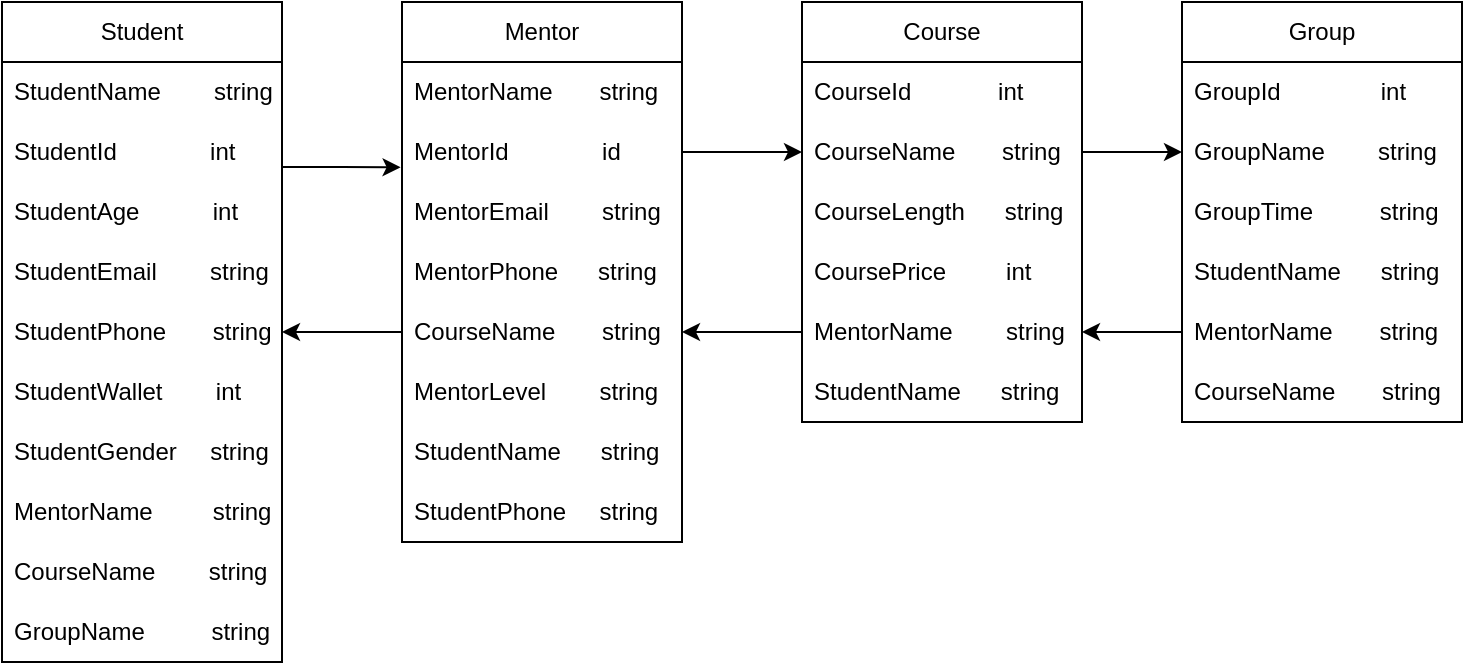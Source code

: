 <mxfile version="21.6.6" type="github">
  <diagram name="Страница 1" id="6XP_VJZJF44IaDXwyHIo">
    <mxGraphModel dx="794" dy="456" grid="1" gridSize="10" guides="1" tooltips="1" connect="1" arrows="1" fold="1" page="1" pageScale="1" pageWidth="827" pageHeight="1169" math="0" shadow="0">
      <root>
        <mxCell id="0" />
        <mxCell id="1" parent="0" />
        <mxCell id="yS0NJt4ejtjzOcQK37gy-36" style="edgeStyle=orthogonalEdgeStyle;rounded=0;orthogonalLoop=1;jettySize=auto;html=1;exitX=1;exitY=0.25;exitDx=0;exitDy=0;entryX=-0.005;entryY=-0.244;entryDx=0;entryDy=0;entryPerimeter=0;" edge="1" parent="1" source="yS0NJt4ejtjzOcQK37gy-1" target="yS0NJt4ejtjzOcQK37gy-15">
          <mxGeometry relative="1" as="geometry" />
        </mxCell>
        <mxCell id="yS0NJt4ejtjzOcQK37gy-1" value="Student" style="swimlane;fontStyle=0;childLayout=stackLayout;horizontal=1;startSize=30;horizontalStack=0;resizeParent=1;resizeParentMax=0;resizeLast=0;collapsible=1;marginBottom=0;whiteSpace=wrap;html=1;" vertex="1" parent="1">
          <mxGeometry x="80" y="80" width="140" height="330" as="geometry" />
        </mxCell>
        <mxCell id="yS0NJt4ejtjzOcQK37gy-2" value="StudentName&amp;nbsp; &amp;nbsp; &amp;nbsp; &amp;nbsp; string" style="text;strokeColor=none;fillColor=none;align=left;verticalAlign=middle;spacingLeft=4;spacingRight=4;overflow=hidden;points=[[0,0.5],[1,0.5]];portConstraint=eastwest;rotatable=0;whiteSpace=wrap;html=1;" vertex="1" parent="yS0NJt4ejtjzOcQK37gy-1">
          <mxGeometry y="30" width="140" height="30" as="geometry" />
        </mxCell>
        <mxCell id="yS0NJt4ejtjzOcQK37gy-7" value="StudentId&amp;nbsp; &amp;nbsp; &amp;nbsp; &amp;nbsp; &amp;nbsp; &amp;nbsp; &amp;nbsp; int" style="text;strokeColor=none;fillColor=none;align=left;verticalAlign=middle;spacingLeft=4;spacingRight=4;overflow=hidden;points=[[0,0.5],[1,0.5]];portConstraint=eastwest;rotatable=0;whiteSpace=wrap;html=1;" vertex="1" parent="yS0NJt4ejtjzOcQK37gy-1">
          <mxGeometry y="60" width="140" height="30" as="geometry" />
        </mxCell>
        <mxCell id="yS0NJt4ejtjzOcQK37gy-3" value="StudentAge&amp;nbsp; &amp;nbsp; &amp;nbsp; &amp;nbsp; &amp;nbsp; &amp;nbsp;int" style="text;strokeColor=none;fillColor=none;align=left;verticalAlign=middle;spacingLeft=4;spacingRight=4;overflow=hidden;points=[[0,0.5],[1,0.5]];portConstraint=eastwest;rotatable=0;whiteSpace=wrap;html=1;" vertex="1" parent="yS0NJt4ejtjzOcQK37gy-1">
          <mxGeometry y="90" width="140" height="30" as="geometry" />
        </mxCell>
        <mxCell id="yS0NJt4ejtjzOcQK37gy-4" value="StudentEmail&amp;nbsp; &amp;nbsp; &amp;nbsp; &amp;nbsp; string" style="text;strokeColor=none;fillColor=none;align=left;verticalAlign=middle;spacingLeft=4;spacingRight=4;overflow=hidden;points=[[0,0.5],[1,0.5]];portConstraint=eastwest;rotatable=0;whiteSpace=wrap;html=1;" vertex="1" parent="yS0NJt4ejtjzOcQK37gy-1">
          <mxGeometry y="120" width="140" height="30" as="geometry" />
        </mxCell>
        <mxCell id="yS0NJt4ejtjzOcQK37gy-5" value="StudentPhone&amp;nbsp; &amp;nbsp; &amp;nbsp; &amp;nbsp;string" style="text;strokeColor=none;fillColor=none;align=left;verticalAlign=middle;spacingLeft=4;spacingRight=4;overflow=hidden;points=[[0,0.5],[1,0.5]];portConstraint=eastwest;rotatable=0;whiteSpace=wrap;html=1;" vertex="1" parent="yS0NJt4ejtjzOcQK37gy-1">
          <mxGeometry y="150" width="140" height="30" as="geometry" />
        </mxCell>
        <mxCell id="yS0NJt4ejtjzOcQK37gy-6" value="StudentWallet&amp;nbsp; &amp;nbsp; &amp;nbsp; &amp;nbsp; int" style="text;strokeColor=none;fillColor=none;align=left;verticalAlign=middle;spacingLeft=4;spacingRight=4;overflow=hidden;points=[[0,0.5],[1,0.5]];portConstraint=eastwest;rotatable=0;whiteSpace=wrap;html=1;" vertex="1" parent="yS0NJt4ejtjzOcQK37gy-1">
          <mxGeometry y="180" width="140" height="30" as="geometry" />
        </mxCell>
        <mxCell id="yS0NJt4ejtjzOcQK37gy-8" value="StudentGender&amp;nbsp; &amp;nbsp; &amp;nbsp;string" style="text;strokeColor=none;fillColor=none;align=left;verticalAlign=middle;spacingLeft=4;spacingRight=4;overflow=hidden;points=[[0,0.5],[1,0.5]];portConstraint=eastwest;rotatable=0;whiteSpace=wrap;html=1;" vertex="1" parent="yS0NJt4ejtjzOcQK37gy-1">
          <mxGeometry y="210" width="140" height="30" as="geometry" />
        </mxCell>
        <mxCell id="yS0NJt4ejtjzOcQK37gy-9" value="MentorName&amp;nbsp; &amp;nbsp; &amp;nbsp; &amp;nbsp; &amp;nbsp;string" style="text;strokeColor=none;fillColor=none;align=left;verticalAlign=middle;spacingLeft=4;spacingRight=4;overflow=hidden;points=[[0,0.5],[1,0.5]];portConstraint=eastwest;rotatable=0;whiteSpace=wrap;html=1;" vertex="1" parent="yS0NJt4ejtjzOcQK37gy-1">
          <mxGeometry y="240" width="140" height="30" as="geometry" />
        </mxCell>
        <mxCell id="yS0NJt4ejtjzOcQK37gy-10" value="CourseName&amp;nbsp; &amp;nbsp; &amp;nbsp; &amp;nbsp; string" style="text;strokeColor=none;fillColor=none;align=left;verticalAlign=middle;spacingLeft=4;spacingRight=4;overflow=hidden;points=[[0,0.5],[1,0.5]];portConstraint=eastwest;rotatable=0;whiteSpace=wrap;html=1;" vertex="1" parent="yS0NJt4ejtjzOcQK37gy-1">
          <mxGeometry y="270" width="140" height="30" as="geometry" />
        </mxCell>
        <mxCell id="yS0NJt4ejtjzOcQK37gy-11" value="GroupName&amp;nbsp; &amp;nbsp; &amp;nbsp; &amp;nbsp; &amp;nbsp; string" style="text;strokeColor=none;fillColor=none;align=left;verticalAlign=middle;spacingLeft=4;spacingRight=4;overflow=hidden;points=[[0,0.5],[1,0.5]];portConstraint=eastwest;rotatable=0;whiteSpace=wrap;html=1;" vertex="1" parent="yS0NJt4ejtjzOcQK37gy-1">
          <mxGeometry y="300" width="140" height="30" as="geometry" />
        </mxCell>
        <mxCell id="yS0NJt4ejtjzOcQK37gy-12" value="Mentor" style="swimlane;fontStyle=0;childLayout=stackLayout;horizontal=1;startSize=30;horizontalStack=0;resizeParent=1;resizeParentMax=0;resizeLast=0;collapsible=1;marginBottom=0;whiteSpace=wrap;html=1;" vertex="1" parent="1">
          <mxGeometry x="280" y="80" width="140" height="270" as="geometry" />
        </mxCell>
        <mxCell id="yS0NJt4ejtjzOcQK37gy-13" value="MentorName&amp;nbsp; &amp;nbsp; &amp;nbsp; &amp;nbsp;string" style="text;strokeColor=none;fillColor=none;align=left;verticalAlign=middle;spacingLeft=4;spacingRight=4;overflow=hidden;points=[[0,0.5],[1,0.5]];portConstraint=eastwest;rotatable=0;whiteSpace=wrap;html=1;" vertex="1" parent="yS0NJt4ejtjzOcQK37gy-12">
          <mxGeometry y="30" width="140" height="30" as="geometry" />
        </mxCell>
        <mxCell id="yS0NJt4ejtjzOcQK37gy-14" value="MentorId&amp;nbsp; &amp;nbsp; &amp;nbsp; &amp;nbsp; &amp;nbsp; &amp;nbsp; &amp;nbsp; id" style="text;strokeColor=none;fillColor=none;align=left;verticalAlign=middle;spacingLeft=4;spacingRight=4;overflow=hidden;points=[[0,0.5],[1,0.5]];portConstraint=eastwest;rotatable=0;whiteSpace=wrap;html=1;" vertex="1" parent="yS0NJt4ejtjzOcQK37gy-12">
          <mxGeometry y="60" width="140" height="30" as="geometry" />
        </mxCell>
        <mxCell id="yS0NJt4ejtjzOcQK37gy-15" value="MentorEmail&amp;nbsp; &amp;nbsp; &amp;nbsp; &amp;nbsp; string" style="text;strokeColor=none;fillColor=none;align=left;verticalAlign=middle;spacingLeft=4;spacingRight=4;overflow=hidden;points=[[0,0.5],[1,0.5]];portConstraint=eastwest;rotatable=0;whiteSpace=wrap;html=1;" vertex="1" parent="yS0NJt4ejtjzOcQK37gy-12">
          <mxGeometry y="90" width="140" height="30" as="geometry" />
        </mxCell>
        <mxCell id="yS0NJt4ejtjzOcQK37gy-16" value="MentorPhone&amp;nbsp; &amp;nbsp; &amp;nbsp; string" style="text;strokeColor=none;fillColor=none;align=left;verticalAlign=middle;spacingLeft=4;spacingRight=4;overflow=hidden;points=[[0,0.5],[1,0.5]];portConstraint=eastwest;rotatable=0;whiteSpace=wrap;html=1;" vertex="1" parent="yS0NJt4ejtjzOcQK37gy-12">
          <mxGeometry y="120" width="140" height="30" as="geometry" />
        </mxCell>
        <mxCell id="yS0NJt4ejtjzOcQK37gy-17" value="CourseName&amp;nbsp; &amp;nbsp; &amp;nbsp; &amp;nbsp;string" style="text;strokeColor=none;fillColor=none;align=left;verticalAlign=middle;spacingLeft=4;spacingRight=4;overflow=hidden;points=[[0,0.5],[1,0.5]];portConstraint=eastwest;rotatable=0;whiteSpace=wrap;html=1;" vertex="1" parent="yS0NJt4ejtjzOcQK37gy-12">
          <mxGeometry y="150" width="140" height="30" as="geometry" />
        </mxCell>
        <mxCell id="yS0NJt4ejtjzOcQK37gy-18" value="MentorLevel&amp;nbsp; &amp;nbsp; &amp;nbsp; &amp;nbsp; string" style="text;strokeColor=none;fillColor=none;align=left;verticalAlign=middle;spacingLeft=4;spacingRight=4;overflow=hidden;points=[[0,0.5],[1,0.5]];portConstraint=eastwest;rotatable=0;whiteSpace=wrap;html=1;" vertex="1" parent="yS0NJt4ejtjzOcQK37gy-12">
          <mxGeometry y="180" width="140" height="30" as="geometry" />
        </mxCell>
        <mxCell id="yS0NJt4ejtjzOcQK37gy-19" value="StudentName&amp;nbsp; &amp;nbsp; &amp;nbsp; string" style="text;strokeColor=none;fillColor=none;align=left;verticalAlign=middle;spacingLeft=4;spacingRight=4;overflow=hidden;points=[[0,0.5],[1,0.5]];portConstraint=eastwest;rotatable=0;whiteSpace=wrap;html=1;" vertex="1" parent="yS0NJt4ejtjzOcQK37gy-12">
          <mxGeometry y="210" width="140" height="30" as="geometry" />
        </mxCell>
        <mxCell id="yS0NJt4ejtjzOcQK37gy-20" value="StudentPhone&amp;nbsp; &amp;nbsp; &amp;nbsp;string" style="text;strokeColor=none;fillColor=none;align=left;verticalAlign=middle;spacingLeft=4;spacingRight=4;overflow=hidden;points=[[0,0.5],[1,0.5]];portConstraint=eastwest;rotatable=0;whiteSpace=wrap;html=1;" vertex="1" parent="yS0NJt4ejtjzOcQK37gy-12">
          <mxGeometry y="240" width="140" height="30" as="geometry" />
        </mxCell>
        <mxCell id="yS0NJt4ejtjzOcQK37gy-21" value="Course" style="swimlane;fontStyle=0;childLayout=stackLayout;horizontal=1;startSize=30;horizontalStack=0;resizeParent=1;resizeParentMax=0;resizeLast=0;collapsible=1;marginBottom=0;whiteSpace=wrap;html=1;" vertex="1" parent="1">
          <mxGeometry x="480" y="80" width="140" height="210" as="geometry" />
        </mxCell>
        <mxCell id="yS0NJt4ejtjzOcQK37gy-22" value="CourseId&amp;nbsp; &amp;nbsp; &amp;nbsp; &amp;nbsp; &amp;nbsp; &amp;nbsp; &amp;nbsp;int" style="text;strokeColor=none;fillColor=none;align=left;verticalAlign=middle;spacingLeft=4;spacingRight=4;overflow=hidden;points=[[0,0.5],[1,0.5]];portConstraint=eastwest;rotatable=0;whiteSpace=wrap;html=1;" vertex="1" parent="yS0NJt4ejtjzOcQK37gy-21">
          <mxGeometry y="30" width="140" height="30" as="geometry" />
        </mxCell>
        <mxCell id="yS0NJt4ejtjzOcQK37gy-23" value="CourseName&amp;nbsp; &amp;nbsp; &amp;nbsp; &amp;nbsp;string" style="text;strokeColor=none;fillColor=none;align=left;verticalAlign=middle;spacingLeft=4;spacingRight=4;overflow=hidden;points=[[0,0.5],[1,0.5]];portConstraint=eastwest;rotatable=0;whiteSpace=wrap;html=1;" vertex="1" parent="yS0NJt4ejtjzOcQK37gy-21">
          <mxGeometry y="60" width="140" height="30" as="geometry" />
        </mxCell>
        <mxCell id="yS0NJt4ejtjzOcQK37gy-24" value="CourseLength&amp;nbsp; &amp;nbsp; &amp;nbsp; string" style="text;strokeColor=none;fillColor=none;align=left;verticalAlign=middle;spacingLeft=4;spacingRight=4;overflow=hidden;points=[[0,0.5],[1,0.5]];portConstraint=eastwest;rotatable=0;whiteSpace=wrap;html=1;" vertex="1" parent="yS0NJt4ejtjzOcQK37gy-21">
          <mxGeometry y="90" width="140" height="30" as="geometry" />
        </mxCell>
        <mxCell id="yS0NJt4ejtjzOcQK37gy-25" value="CoursePrice&amp;nbsp; &amp;nbsp; &amp;nbsp; &amp;nbsp; &amp;nbsp;int" style="text;strokeColor=none;fillColor=none;align=left;verticalAlign=middle;spacingLeft=4;spacingRight=4;overflow=hidden;points=[[0,0.5],[1,0.5]];portConstraint=eastwest;rotatable=0;whiteSpace=wrap;html=1;" vertex="1" parent="yS0NJt4ejtjzOcQK37gy-21">
          <mxGeometry y="120" width="140" height="30" as="geometry" />
        </mxCell>
        <mxCell id="yS0NJt4ejtjzOcQK37gy-26" value="MentorName&amp;nbsp; &amp;nbsp; &amp;nbsp; &amp;nbsp; string" style="text;strokeColor=none;fillColor=none;align=left;verticalAlign=middle;spacingLeft=4;spacingRight=4;overflow=hidden;points=[[0,0.5],[1,0.5]];portConstraint=eastwest;rotatable=0;whiteSpace=wrap;html=1;" vertex="1" parent="yS0NJt4ejtjzOcQK37gy-21">
          <mxGeometry y="150" width="140" height="30" as="geometry" />
        </mxCell>
        <mxCell id="yS0NJt4ejtjzOcQK37gy-27" value="StudentName&amp;nbsp; &amp;nbsp; &amp;nbsp; string" style="text;strokeColor=none;fillColor=none;align=left;verticalAlign=middle;spacingLeft=4;spacingRight=4;overflow=hidden;points=[[0,0.5],[1,0.5]];portConstraint=eastwest;rotatable=0;whiteSpace=wrap;html=1;" vertex="1" parent="yS0NJt4ejtjzOcQK37gy-21">
          <mxGeometry y="180" width="140" height="30" as="geometry" />
        </mxCell>
        <mxCell id="yS0NJt4ejtjzOcQK37gy-28" value="Group" style="swimlane;fontStyle=0;childLayout=stackLayout;horizontal=1;startSize=30;horizontalStack=0;resizeParent=1;resizeParentMax=0;resizeLast=0;collapsible=1;marginBottom=0;whiteSpace=wrap;html=1;" vertex="1" parent="1">
          <mxGeometry x="670" y="80" width="140" height="210" as="geometry" />
        </mxCell>
        <mxCell id="yS0NJt4ejtjzOcQK37gy-29" value="GroupId&amp;nbsp; &amp;nbsp; &amp;nbsp; &amp;nbsp; &amp;nbsp; &amp;nbsp; &amp;nbsp; &amp;nbsp;int" style="text;strokeColor=none;fillColor=none;align=left;verticalAlign=middle;spacingLeft=4;spacingRight=4;overflow=hidden;points=[[0,0.5],[1,0.5]];portConstraint=eastwest;rotatable=0;whiteSpace=wrap;html=1;" vertex="1" parent="yS0NJt4ejtjzOcQK37gy-28">
          <mxGeometry y="30" width="140" height="30" as="geometry" />
        </mxCell>
        <mxCell id="yS0NJt4ejtjzOcQK37gy-30" value="GroupName&amp;nbsp; &amp;nbsp; &amp;nbsp; &amp;nbsp; string" style="text;strokeColor=none;fillColor=none;align=left;verticalAlign=middle;spacingLeft=4;spacingRight=4;overflow=hidden;points=[[0,0.5],[1,0.5]];portConstraint=eastwest;rotatable=0;whiteSpace=wrap;html=1;" vertex="1" parent="yS0NJt4ejtjzOcQK37gy-28">
          <mxGeometry y="60" width="140" height="30" as="geometry" />
        </mxCell>
        <mxCell id="yS0NJt4ejtjzOcQK37gy-31" value="GroupTime&amp;nbsp; &amp;nbsp; &amp;nbsp; &amp;nbsp; &amp;nbsp; string" style="text;strokeColor=none;fillColor=none;align=left;verticalAlign=middle;spacingLeft=4;spacingRight=4;overflow=hidden;points=[[0,0.5],[1,0.5]];portConstraint=eastwest;rotatable=0;whiteSpace=wrap;html=1;" vertex="1" parent="yS0NJt4ejtjzOcQK37gy-28">
          <mxGeometry y="90" width="140" height="30" as="geometry" />
        </mxCell>
        <mxCell id="yS0NJt4ejtjzOcQK37gy-33" value="StudentName&amp;nbsp; &amp;nbsp; &amp;nbsp; string" style="text;strokeColor=none;fillColor=none;align=left;verticalAlign=middle;spacingLeft=4;spacingRight=4;overflow=hidden;points=[[0,0.5],[1,0.5]];portConstraint=eastwest;rotatable=0;whiteSpace=wrap;html=1;" vertex="1" parent="yS0NJt4ejtjzOcQK37gy-28">
          <mxGeometry y="120" width="140" height="30" as="geometry" />
        </mxCell>
        <mxCell id="yS0NJt4ejtjzOcQK37gy-34" value="MentorName&amp;nbsp; &amp;nbsp; &amp;nbsp; &amp;nbsp;string" style="text;strokeColor=none;fillColor=none;align=left;verticalAlign=middle;spacingLeft=4;spacingRight=4;overflow=hidden;points=[[0,0.5],[1,0.5]];portConstraint=eastwest;rotatable=0;whiteSpace=wrap;html=1;" vertex="1" parent="yS0NJt4ejtjzOcQK37gy-28">
          <mxGeometry y="150" width="140" height="30" as="geometry" />
        </mxCell>
        <mxCell id="yS0NJt4ejtjzOcQK37gy-35" value="CourseName&amp;nbsp; &amp;nbsp; &amp;nbsp; &amp;nbsp;string" style="text;strokeColor=none;fillColor=none;align=left;verticalAlign=middle;spacingLeft=4;spacingRight=4;overflow=hidden;points=[[0,0.5],[1,0.5]];portConstraint=eastwest;rotatable=0;whiteSpace=wrap;html=1;" vertex="1" parent="yS0NJt4ejtjzOcQK37gy-28">
          <mxGeometry y="180" width="140" height="30" as="geometry" />
        </mxCell>
        <mxCell id="yS0NJt4ejtjzOcQK37gy-37" style="edgeStyle=orthogonalEdgeStyle;rounded=0;orthogonalLoop=1;jettySize=auto;html=1;exitX=1;exitY=0.5;exitDx=0;exitDy=0;entryX=0;entryY=0.5;entryDx=0;entryDy=0;" edge="1" parent="1" source="yS0NJt4ejtjzOcQK37gy-14" target="yS0NJt4ejtjzOcQK37gy-23">
          <mxGeometry relative="1" as="geometry" />
        </mxCell>
        <mxCell id="yS0NJt4ejtjzOcQK37gy-38" style="edgeStyle=orthogonalEdgeStyle;rounded=0;orthogonalLoop=1;jettySize=auto;html=1;exitX=1;exitY=0.5;exitDx=0;exitDy=0;" edge="1" parent="1" source="yS0NJt4ejtjzOcQK37gy-23" target="yS0NJt4ejtjzOcQK37gy-30">
          <mxGeometry relative="1" as="geometry" />
        </mxCell>
        <mxCell id="yS0NJt4ejtjzOcQK37gy-39" style="edgeStyle=orthogonalEdgeStyle;rounded=0;orthogonalLoop=1;jettySize=auto;html=1;exitX=0;exitY=0.5;exitDx=0;exitDy=0;entryX=1;entryY=0.5;entryDx=0;entryDy=0;" edge="1" parent="1" source="yS0NJt4ejtjzOcQK37gy-34" target="yS0NJt4ejtjzOcQK37gy-26">
          <mxGeometry relative="1" as="geometry" />
        </mxCell>
        <mxCell id="yS0NJt4ejtjzOcQK37gy-40" style="edgeStyle=orthogonalEdgeStyle;rounded=0;orthogonalLoop=1;jettySize=auto;html=1;exitX=0;exitY=0.5;exitDx=0;exitDy=0;entryX=1;entryY=0.5;entryDx=0;entryDy=0;" edge="1" parent="1" source="yS0NJt4ejtjzOcQK37gy-26" target="yS0NJt4ejtjzOcQK37gy-17">
          <mxGeometry relative="1" as="geometry" />
        </mxCell>
        <mxCell id="yS0NJt4ejtjzOcQK37gy-41" style="edgeStyle=orthogonalEdgeStyle;rounded=0;orthogonalLoop=1;jettySize=auto;html=1;exitX=0;exitY=0.5;exitDx=0;exitDy=0;entryX=1;entryY=0.5;entryDx=0;entryDy=0;" edge="1" parent="1" source="yS0NJt4ejtjzOcQK37gy-17" target="yS0NJt4ejtjzOcQK37gy-5">
          <mxGeometry relative="1" as="geometry" />
        </mxCell>
      </root>
    </mxGraphModel>
  </diagram>
</mxfile>
